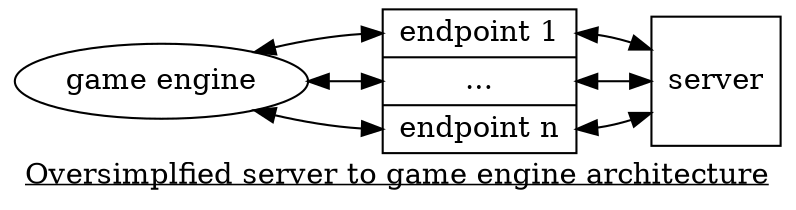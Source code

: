 /*
dot -Tsvg diagrams/server-to-gameengine.dot > diagrams-output/server-to-gameengine.svg
*/

digraph {
  label=<<u>Oversimplfied server to game engine architecture</u>>
  rankdir=LR;
  subgraph server {
    "server" [ shape=square ];

    struct_endpoints [
      shape=record
      label="<port1>endpoint 1|<port2>...|<port3>endpoint n";
    ];

    struct_endpoints:port1 -> server [dir=both];
    struct_endpoints:port2 -> server [dir=both];
    struct_endpoints:port3 -> server [dir=both];
  }
  "game engine" -> struct_endpoints:port1 [dir=both];
  "game engine" -> struct_endpoints:port2 [dir=both];
  "game engine" -> struct_endpoints:port3 [dir=both];
}
